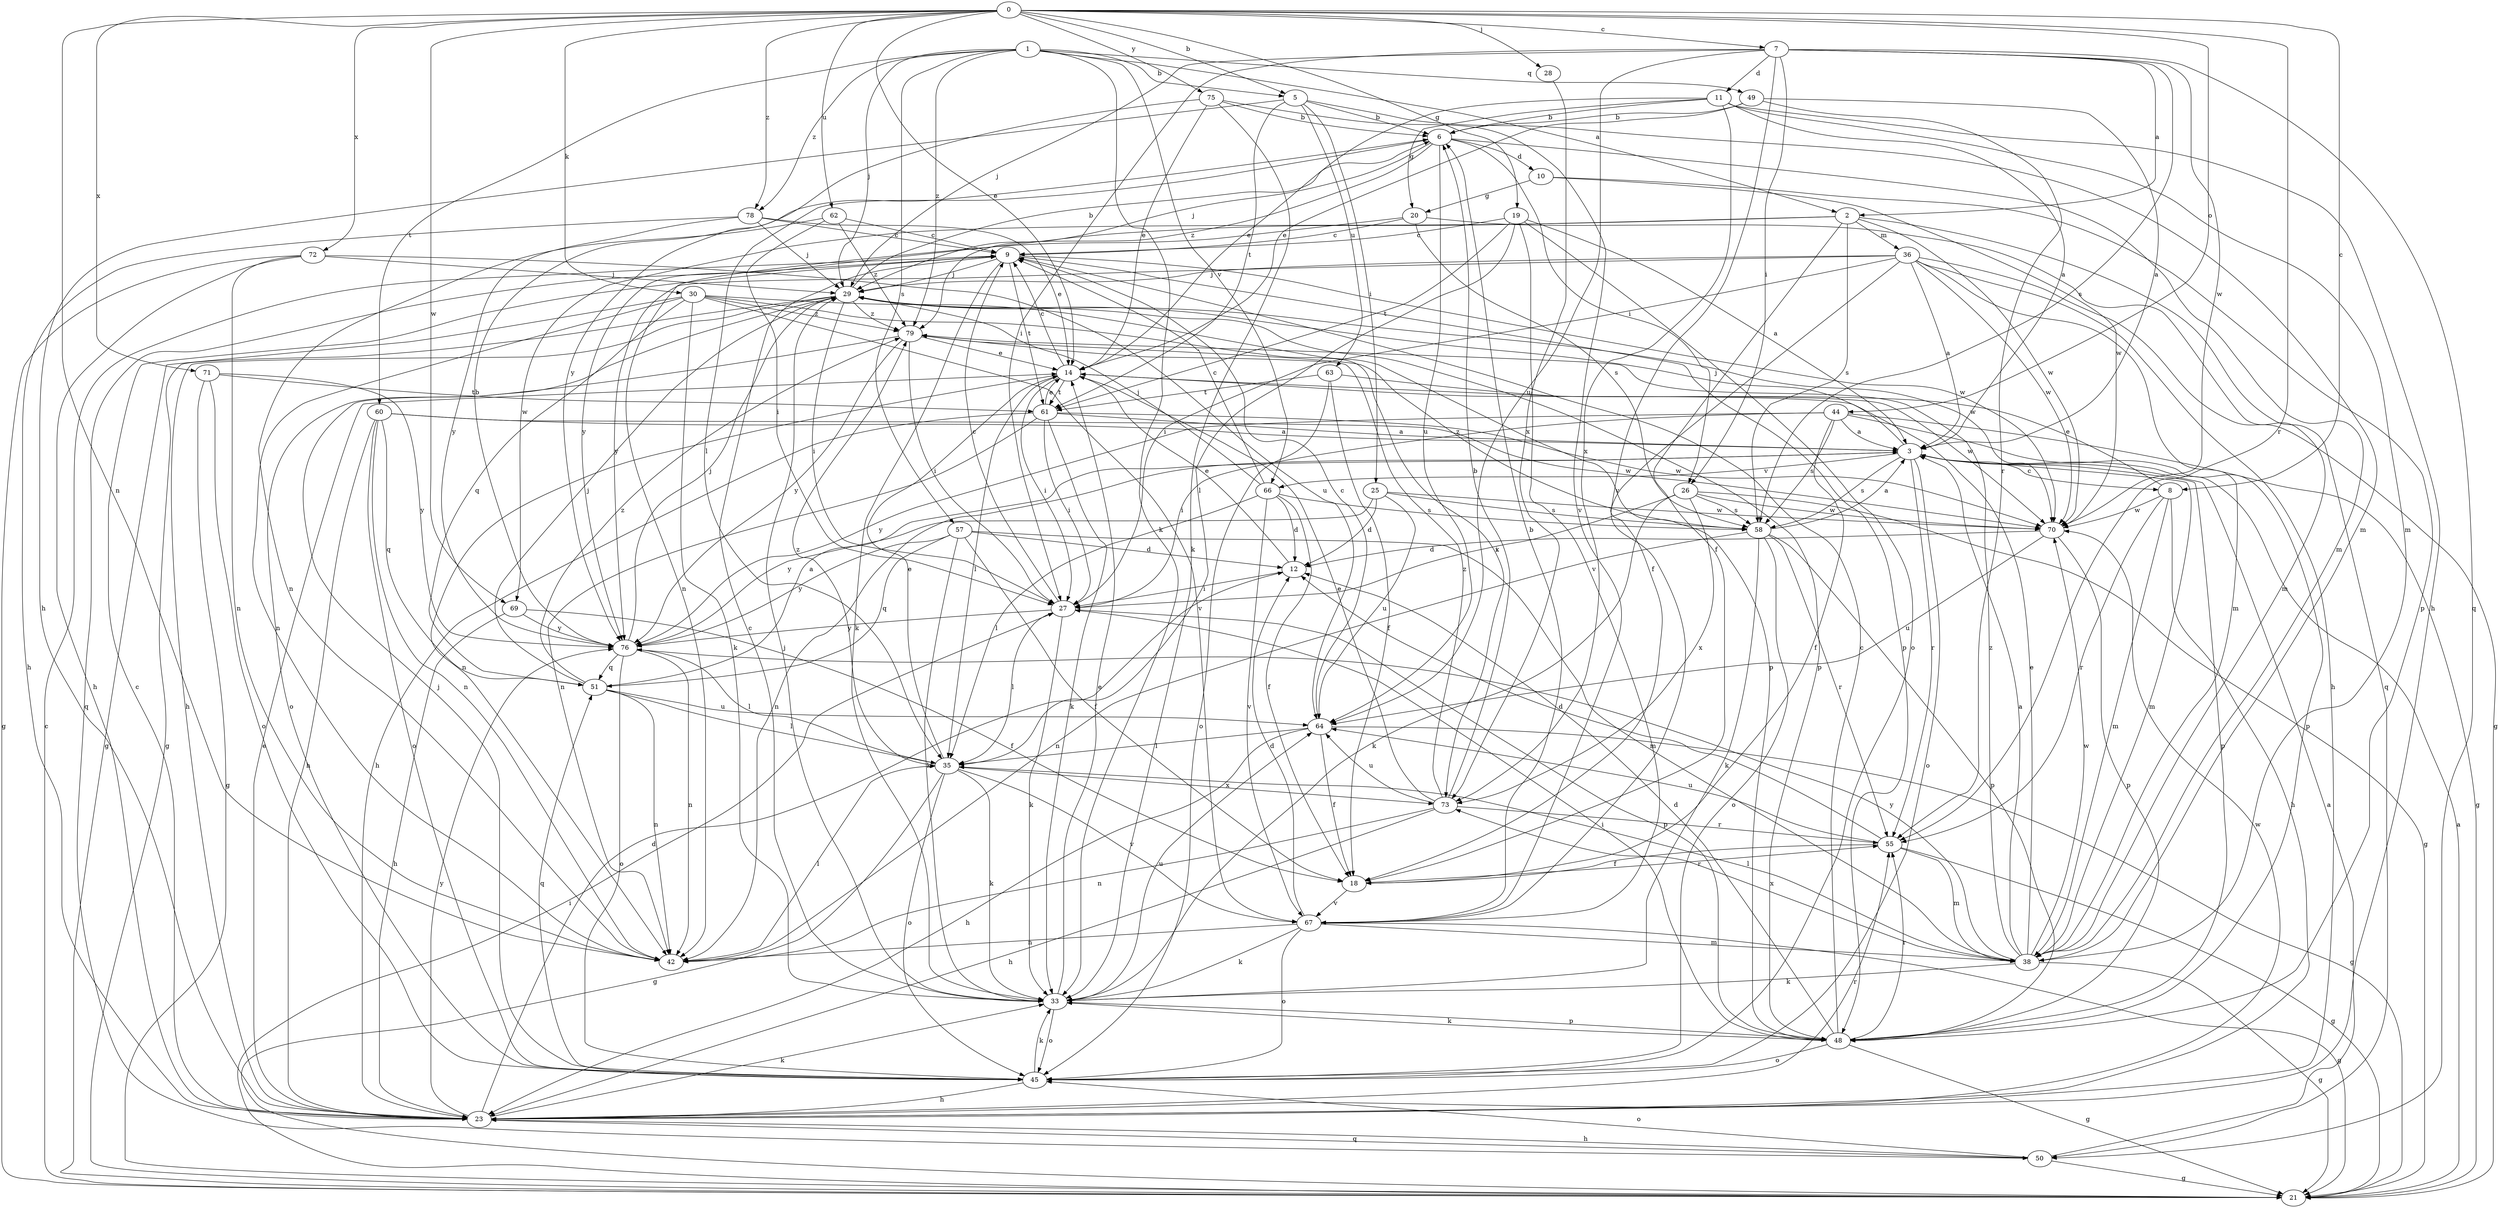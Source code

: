 strict digraph  {
0;
1;
2;
3;
5;
6;
7;
8;
9;
10;
11;
12;
14;
18;
19;
20;
21;
23;
25;
26;
27;
28;
29;
30;
33;
35;
36;
38;
42;
44;
45;
48;
49;
50;
51;
55;
57;
58;
60;
61;
62;
63;
64;
66;
67;
69;
70;
71;
72;
73;
75;
76;
78;
79;
0 -> 5  [label=b];
0 -> 7  [label=c];
0 -> 8  [label=c];
0 -> 14  [label=e];
0 -> 19  [label=g];
0 -> 28  [label=j];
0 -> 30  [label=k];
0 -> 42  [label=n];
0 -> 44  [label=o];
0 -> 55  [label=r];
0 -> 62  [label=u];
0 -> 69  [label=w];
0 -> 71  [label=x];
0 -> 72  [label=x];
0 -> 75  [label=y];
0 -> 78  [label=z];
1 -> 2  [label=a];
1 -> 5  [label=b];
1 -> 29  [label=j];
1 -> 33  [label=k];
1 -> 49  [label=q];
1 -> 57  [label=s];
1 -> 60  [label=t];
1 -> 66  [label=v];
1 -> 78  [label=z];
1 -> 79  [label=z];
2 -> 18  [label=f];
2 -> 36  [label=m];
2 -> 50  [label=q];
2 -> 58  [label=s];
2 -> 69  [label=w];
2 -> 70  [label=w];
2 -> 76  [label=y];
3 -> 8  [label=c];
3 -> 29  [label=j];
3 -> 38  [label=m];
3 -> 42  [label=n];
3 -> 45  [label=o];
3 -> 48  [label=p];
3 -> 55  [label=r];
3 -> 58  [label=s];
3 -> 66  [label=v];
5 -> 6  [label=b];
5 -> 23  [label=h];
5 -> 25  [label=i];
5 -> 38  [label=m];
5 -> 61  [label=t];
5 -> 63  [label=u];
6 -> 10  [label=d];
6 -> 26  [label=i];
6 -> 29  [label=j];
6 -> 35  [label=l];
6 -> 38  [label=m];
6 -> 64  [label=u];
6 -> 79  [label=z];
7 -> 2  [label=a];
7 -> 11  [label=d];
7 -> 26  [label=i];
7 -> 27  [label=i];
7 -> 29  [label=j];
7 -> 50  [label=q];
7 -> 58  [label=s];
7 -> 64  [label=u];
7 -> 67  [label=v];
7 -> 70  [label=w];
8 -> 14  [label=e];
8 -> 23  [label=h];
8 -> 38  [label=m];
8 -> 55  [label=r];
8 -> 70  [label=w];
9 -> 29  [label=j];
9 -> 33  [label=k];
9 -> 48  [label=p];
9 -> 50  [label=q];
9 -> 61  [label=t];
9 -> 70  [label=w];
10 -> 20  [label=g];
10 -> 48  [label=p];
10 -> 70  [label=w];
11 -> 3  [label=a];
11 -> 6  [label=b];
11 -> 14  [label=e];
11 -> 20  [label=g];
11 -> 23  [label=h];
11 -> 38  [label=m];
11 -> 73  [label=x];
12 -> 14  [label=e];
12 -> 27  [label=i];
14 -> 9  [label=c];
14 -> 27  [label=i];
14 -> 35  [label=l];
14 -> 42  [label=n];
14 -> 61  [label=t];
18 -> 55  [label=r];
18 -> 67  [label=v];
19 -> 3  [label=a];
19 -> 9  [label=c];
19 -> 35  [label=l];
19 -> 45  [label=o];
19 -> 61  [label=t];
19 -> 67  [label=v];
20 -> 9  [label=c];
20 -> 38  [label=m];
20 -> 42  [label=n];
20 -> 58  [label=s];
21 -> 3  [label=a];
21 -> 9  [label=c];
21 -> 27  [label=i];
23 -> 9  [label=c];
23 -> 12  [label=d];
23 -> 14  [label=e];
23 -> 33  [label=k];
23 -> 50  [label=q];
23 -> 55  [label=r];
23 -> 70  [label=w];
23 -> 76  [label=y];
25 -> 12  [label=d];
25 -> 58  [label=s];
25 -> 64  [label=u];
25 -> 70  [label=w];
25 -> 76  [label=y];
26 -> 21  [label=g];
26 -> 27  [label=i];
26 -> 33  [label=k];
26 -> 58  [label=s];
26 -> 70  [label=w];
26 -> 73  [label=x];
27 -> 9  [label=c];
27 -> 33  [label=k];
27 -> 35  [label=l];
27 -> 48  [label=p];
27 -> 76  [label=y];
28 -> 73  [label=x];
29 -> 6  [label=b];
29 -> 21  [label=g];
29 -> 23  [label=h];
29 -> 27  [label=i];
29 -> 48  [label=p];
29 -> 70  [label=w];
29 -> 79  [label=z];
30 -> 21  [label=g];
30 -> 33  [label=k];
30 -> 42  [label=n];
30 -> 48  [label=p];
30 -> 51  [label=q];
30 -> 67  [label=v];
30 -> 73  [label=x];
30 -> 79  [label=z];
33 -> 9  [label=c];
33 -> 14  [label=e];
33 -> 29  [label=j];
33 -> 45  [label=o];
33 -> 48  [label=p];
33 -> 64  [label=u];
35 -> 14  [label=e];
35 -> 21  [label=g];
35 -> 33  [label=k];
35 -> 45  [label=o];
35 -> 67  [label=v];
35 -> 73  [label=x];
35 -> 79  [label=z];
36 -> 3  [label=a];
36 -> 18  [label=f];
36 -> 21  [label=g];
36 -> 23  [label=h];
36 -> 27  [label=i];
36 -> 29  [label=j];
36 -> 38  [label=m];
36 -> 70  [label=w];
36 -> 76  [label=y];
38 -> 3  [label=a];
38 -> 14  [label=e];
38 -> 21  [label=g];
38 -> 33  [label=k];
38 -> 35  [label=l];
38 -> 70  [label=w];
38 -> 73  [label=x];
38 -> 76  [label=y];
38 -> 79  [label=z];
42 -> 35  [label=l];
44 -> 3  [label=a];
44 -> 18  [label=f];
44 -> 21  [label=g];
44 -> 27  [label=i];
44 -> 48  [label=p];
44 -> 58  [label=s];
44 -> 76  [label=y];
45 -> 23  [label=h];
45 -> 29  [label=j];
45 -> 33  [label=k];
45 -> 51  [label=q];
48 -> 9  [label=c];
48 -> 12  [label=d];
48 -> 21  [label=g];
48 -> 27  [label=i];
48 -> 33  [label=k];
48 -> 45  [label=o];
48 -> 55  [label=r];
49 -> 3  [label=a];
49 -> 6  [label=b];
49 -> 14  [label=e];
49 -> 55  [label=r];
50 -> 3  [label=a];
50 -> 21  [label=g];
50 -> 23  [label=h];
50 -> 45  [label=o];
51 -> 3  [label=a];
51 -> 29  [label=j];
51 -> 35  [label=l];
51 -> 42  [label=n];
51 -> 64  [label=u];
51 -> 79  [label=z];
55 -> 12  [label=d];
55 -> 18  [label=f];
55 -> 21  [label=g];
55 -> 38  [label=m];
55 -> 64  [label=u];
57 -> 12  [label=d];
57 -> 18  [label=f];
57 -> 33  [label=k];
57 -> 38  [label=m];
57 -> 51  [label=q];
57 -> 76  [label=y];
58 -> 3  [label=a];
58 -> 33  [label=k];
58 -> 42  [label=n];
58 -> 45  [label=o];
58 -> 48  [label=p];
58 -> 55  [label=r];
58 -> 79  [label=z];
60 -> 3  [label=a];
60 -> 23  [label=h];
60 -> 42  [label=n];
60 -> 45  [label=o];
60 -> 51  [label=q];
60 -> 70  [label=w];
61 -> 3  [label=a];
61 -> 14  [label=e];
61 -> 23  [label=h];
61 -> 27  [label=i];
61 -> 33  [label=k];
61 -> 42  [label=n];
61 -> 70  [label=w];
62 -> 9  [label=c];
62 -> 27  [label=i];
62 -> 42  [label=n];
62 -> 79  [label=z];
63 -> 18  [label=f];
63 -> 45  [label=o];
63 -> 61  [label=t];
63 -> 70  [label=w];
64 -> 9  [label=c];
64 -> 18  [label=f];
64 -> 21  [label=g];
64 -> 23  [label=h];
64 -> 35  [label=l];
66 -> 9  [label=c];
66 -> 12  [label=d];
66 -> 18  [label=f];
66 -> 29  [label=j];
66 -> 35  [label=l];
66 -> 58  [label=s];
66 -> 67  [label=v];
67 -> 6  [label=b];
67 -> 12  [label=d];
67 -> 21  [label=g];
67 -> 33  [label=k];
67 -> 38  [label=m];
67 -> 42  [label=n];
67 -> 45  [label=o];
69 -> 18  [label=f];
69 -> 23  [label=h];
69 -> 76  [label=y];
70 -> 12  [label=d];
70 -> 48  [label=p];
70 -> 64  [label=u];
71 -> 21  [label=g];
71 -> 45  [label=o];
71 -> 61  [label=t];
71 -> 76  [label=y];
72 -> 21  [label=g];
72 -> 23  [label=h];
72 -> 29  [label=j];
72 -> 42  [label=n];
72 -> 64  [label=u];
73 -> 6  [label=b];
73 -> 14  [label=e];
73 -> 23  [label=h];
73 -> 42  [label=n];
73 -> 55  [label=r];
73 -> 64  [label=u];
73 -> 79  [label=z];
75 -> 6  [label=b];
75 -> 14  [label=e];
75 -> 33  [label=k];
75 -> 67  [label=v];
75 -> 76  [label=y];
76 -> 6  [label=b];
76 -> 29  [label=j];
76 -> 35  [label=l];
76 -> 42  [label=n];
76 -> 45  [label=o];
76 -> 51  [label=q];
78 -> 9  [label=c];
78 -> 14  [label=e];
78 -> 23  [label=h];
78 -> 29  [label=j];
78 -> 76  [label=y];
79 -> 14  [label=e];
79 -> 27  [label=i];
79 -> 45  [label=o];
79 -> 76  [label=y];
}
